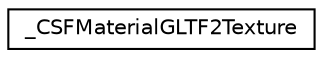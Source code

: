 digraph "Graphical Class Hierarchy"
{
 // LATEX_PDF_SIZE
  edge [fontname="Helvetica",fontsize="10",labelfontname="Helvetica",labelfontsize="10"];
  node [fontname="Helvetica",fontsize="10",shape=record];
  rankdir="LR";
  Node0 [label="_CSFMaterialGLTF2Texture",height=0.2,width=0.4,color="black", fillcolor="white", style="filled",URL="$struct___c_s_f_material_g_l_t_f2_texture.html",tooltip=" "];
}
